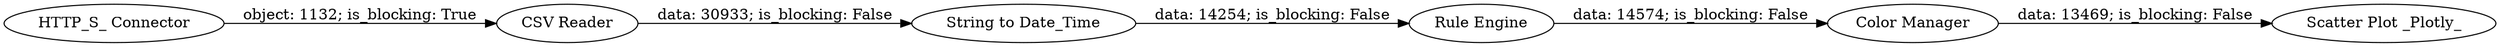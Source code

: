 digraph {
	"-1872169850772074560_9" [label="Scatter Plot _Plotly_"]
	"-1872169850772074560_12" [label="HTTP_S_ Connector"]
	"-1872169850772074560_7" [label="Rule Engine"]
	"-1872169850772074560_8" [label="Color Manager"]
	"-1872169850772074560_2" [label="String to Date_Time"]
	"-1872169850772074560_13" [label="CSV Reader"]
	"-1872169850772074560_13" -> "-1872169850772074560_2" [label="data: 30933; is_blocking: False"]
	"-1872169850772074560_12" -> "-1872169850772074560_13" [label="object: 1132; is_blocking: True"]
	"-1872169850772074560_2" -> "-1872169850772074560_7" [label="data: 14254; is_blocking: False"]
	"-1872169850772074560_8" -> "-1872169850772074560_9" [label="data: 13469; is_blocking: False"]
	"-1872169850772074560_7" -> "-1872169850772074560_8" [label="data: 14574; is_blocking: False"]
	rankdir=LR
}
